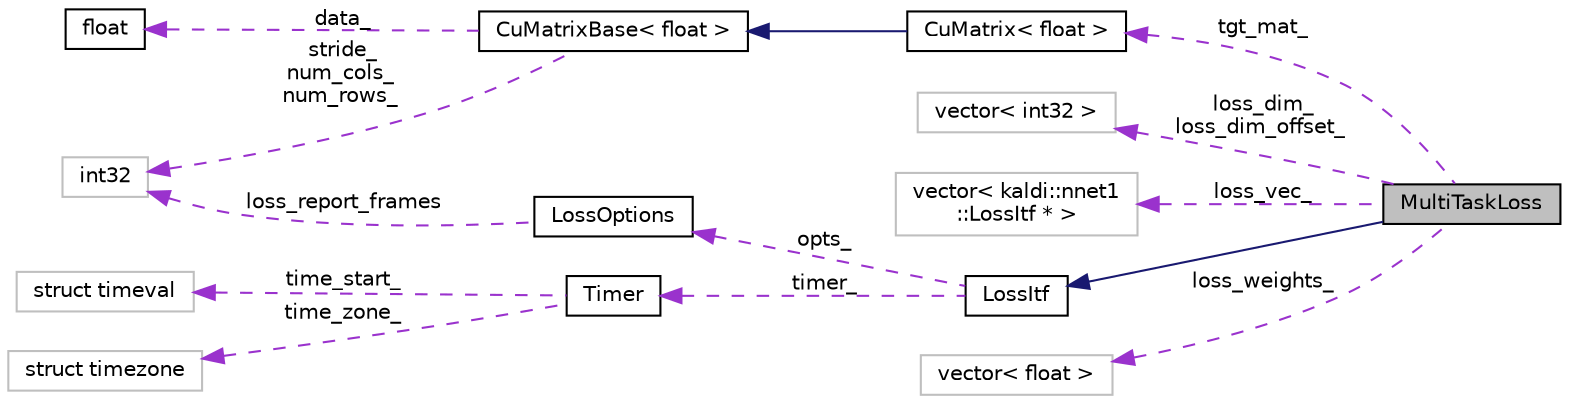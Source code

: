 digraph "MultiTaskLoss"
{
  edge [fontname="Helvetica",fontsize="10",labelfontname="Helvetica",labelfontsize="10"];
  node [fontname="Helvetica",fontsize="10",shape=record];
  rankdir="LR";
  Node2 [label="MultiTaskLoss",height=0.2,width=0.4,color="black", fillcolor="grey75", style="filled", fontcolor="black"];
  Node3 -> Node2 [dir="back",color="midnightblue",fontsize="10",style="solid",fontname="Helvetica"];
  Node3 [label="LossItf",height=0.2,width=0.4,color="black", fillcolor="white", style="filled",URL="$classkaldi_1_1nnet1_1_1LossItf.html"];
  Node4 -> Node3 [dir="back",color="darkorchid3",fontsize="10",style="dashed",label=" opts_" ,fontname="Helvetica"];
  Node4 [label="LossOptions",height=0.2,width=0.4,color="black", fillcolor="white", style="filled",URL="$structkaldi_1_1nnet1_1_1LossOptions.html"];
  Node5 -> Node4 [dir="back",color="darkorchid3",fontsize="10",style="dashed",label=" loss_report_frames" ,fontname="Helvetica"];
  Node5 [label="int32",height=0.2,width=0.4,color="grey75", fillcolor="white", style="filled"];
  Node6 -> Node3 [dir="back",color="darkorchid3",fontsize="10",style="dashed",label=" timer_" ,fontname="Helvetica"];
  Node6 [label="Timer",height=0.2,width=0.4,color="black", fillcolor="white", style="filled",URL="$classkaldi_1_1Timer.html"];
  Node7 -> Node6 [dir="back",color="darkorchid3",fontsize="10",style="dashed",label=" time_start_" ,fontname="Helvetica"];
  Node7 [label="struct timeval",height=0.2,width=0.4,color="grey75", fillcolor="white", style="filled"];
  Node8 -> Node6 [dir="back",color="darkorchid3",fontsize="10",style="dashed",label=" time_zone_" ,fontname="Helvetica"];
  Node8 [label="struct timezone",height=0.2,width=0.4,color="grey75", fillcolor="white", style="filled"];
  Node9 -> Node2 [dir="back",color="darkorchid3",fontsize="10",style="dashed",label=" loss_dim_\nloss_dim_offset_" ,fontname="Helvetica"];
  Node9 [label="vector\< int32 \>",height=0.2,width=0.4,color="grey75", fillcolor="white", style="filled"];
  Node10 -> Node2 [dir="back",color="darkorchid3",fontsize="10",style="dashed",label=" loss_vec_" ,fontname="Helvetica"];
  Node10 [label="vector\< kaldi::nnet1\l::LossItf * \>",height=0.2,width=0.4,color="grey75", fillcolor="white", style="filled"];
  Node11 -> Node2 [dir="back",color="darkorchid3",fontsize="10",style="dashed",label=" tgt_mat_" ,fontname="Helvetica"];
  Node11 [label="CuMatrix\< float \>",height=0.2,width=0.4,color="black", fillcolor="white", style="filled",URL="$classkaldi_1_1CuMatrix.html"];
  Node12 -> Node11 [dir="back",color="midnightblue",fontsize="10",style="solid",fontname="Helvetica"];
  Node12 [label="CuMatrixBase\< float \>",height=0.2,width=0.4,color="black", fillcolor="white", style="filled",URL="$classkaldi_1_1CuMatrixBase.html"];
  Node13 -> Node12 [dir="back",color="darkorchid3",fontsize="10",style="dashed",label=" data_" ,fontname="Helvetica"];
  Node13 [label="float",height=0.2,width=0.4,color="black", fillcolor="white", style="filled",URL="$classfloat.html"];
  Node5 -> Node12 [dir="back",color="darkorchid3",fontsize="10",style="dashed",label=" stride_\nnum_cols_\nnum_rows_" ,fontname="Helvetica"];
  Node14 -> Node2 [dir="back",color="darkorchid3",fontsize="10",style="dashed",label=" loss_weights_" ,fontname="Helvetica"];
  Node14 [label="vector\< float \>",height=0.2,width=0.4,color="grey75", fillcolor="white", style="filled"];
}
